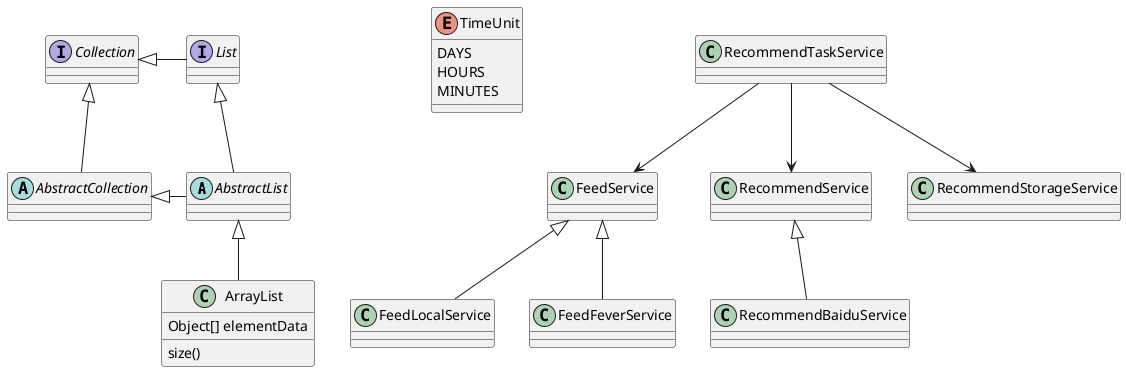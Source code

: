 @startuml

abstract class AbstractList
abstract AbstractCollection
interface List
interface Collection

List <|-- AbstractList
Collection <|-- AbstractCollection

Collection <|- List
AbstractCollection <|- AbstractList
AbstractList <|-- ArrayList

class ArrayList {
Object[] elementData
size()
}

enum TimeUnit {
DAYS
HOURS
MINUTES
}
class FeedService

class FeedLocalService
class FeedFeverService
FeedService <|-- FeedLocalService
FeedService <|-- FeedFeverService
class RecommendService
class RecommendBaiduService
RecommendService <|-- RecommendBaiduService
class RecommendTaskService
RecommendTaskService --> RecommendService
RecommendTaskService --> FeedService
class RecommendStorageService
RecommendTaskService --> RecommendStorageService
@enduml
